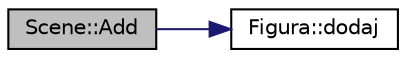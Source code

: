digraph "Scene::Add"
{
 // LATEX_PDF_SIZE
  edge [fontname="Helvetica",fontsize="10",labelfontname="Helvetica",labelfontsize="10"];
  node [fontname="Helvetica",fontsize="10",shape=record];
  rankdir="LR";
  Node1 [label="Scene::Add",height=0.2,width=0.4,color="black", fillcolor="grey75", style="filled", fontcolor="black",tooltip="Dodanie nowej figury."];
  Node1 -> Node2 [color="midnightblue",fontsize="10",style="solid",fontname="Helvetica"];
  Node2 [label="Figura::dodaj",height=0.2,width=0.4,color="black", fillcolor="white", style="filled",URL="$class_figura.html#a80628589dbfb3b0107ad06ac5722f179",tooltip="Funkcja składowa odpowiedzialna za przypisanie wartości wierzchołkom."];
}
